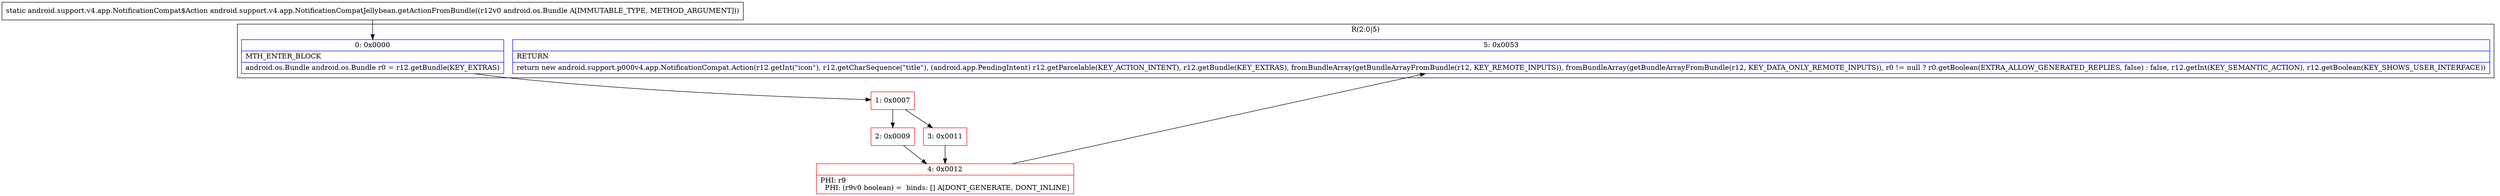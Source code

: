 digraph "CFG forandroid.support.v4.app.NotificationCompatJellybean.getActionFromBundle(Landroid\/os\/Bundle;)Landroid\/support\/v4\/app\/NotificationCompat$Action;" {
subgraph cluster_Region_952587136 {
label = "R(2:0|5)";
node [shape=record,color=blue];
Node_0 [shape=record,label="{0\:\ 0x0000|MTH_ENTER_BLOCK\l|android.os.Bundle android.os.Bundle r0 = r12.getBundle(KEY_EXTRAS)\l}"];
Node_5 [shape=record,label="{5\:\ 0x0053|RETURN\l|return new android.support.p000v4.app.NotificationCompat.Action(r12.getInt(\"icon\"), r12.getCharSequence(\"title\"), (android.app.PendingIntent) r12.getParcelable(KEY_ACTION_INTENT), r12.getBundle(KEY_EXTRAS), fromBundleArray(getBundleArrayFromBundle(r12, KEY_REMOTE_INPUTS)), fromBundleArray(getBundleArrayFromBundle(r12, KEY_DATA_ONLY_REMOTE_INPUTS)), r0 != null ? r0.getBoolean(EXTRA_ALLOW_GENERATED_REPLIES, false) : false, r12.getInt(KEY_SEMANTIC_ACTION), r12.getBoolean(KEY_SHOWS_USER_INTERFACE))\l}"];
}
Node_1 [shape=record,color=red,label="{1\:\ 0x0007}"];
Node_2 [shape=record,color=red,label="{2\:\ 0x0009}"];
Node_3 [shape=record,color=red,label="{3\:\ 0x0011}"];
Node_4 [shape=record,color=red,label="{4\:\ 0x0012|PHI: r9 \l  PHI: (r9v0 boolean) =  binds: [] A[DONT_GENERATE, DONT_INLINE]\l}"];
MethodNode[shape=record,label="{static android.support.v4.app.NotificationCompat$Action android.support.v4.app.NotificationCompatJellybean.getActionFromBundle((r12v0 android.os.Bundle A[IMMUTABLE_TYPE, METHOD_ARGUMENT])) }"];
MethodNode -> Node_0;
Node_0 -> Node_1;
Node_1 -> Node_2;
Node_1 -> Node_3;
Node_2 -> Node_4;
Node_3 -> Node_4;
Node_4 -> Node_5;
}

